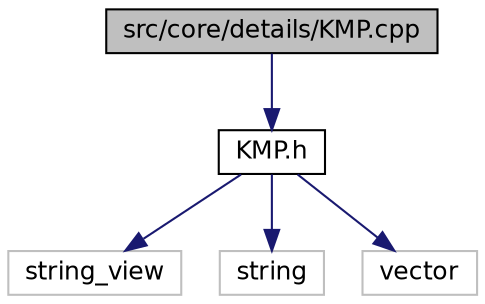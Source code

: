 digraph "src/core/details/KMP.cpp"
{
 // INTERACTIVE_SVG=YES
 // LATEX_PDF_SIZE
  edge [fontname="Helvetica",fontsize="12",labelfontname="Helvetica",labelfontsize="12"];
  node [fontname="Helvetica",fontsize="12",shape=record];
  Node1 [label="src/core/details/KMP.cpp",height=0.2,width=0.4,color="black", fillcolor="grey75", style="filled", fontcolor="black",tooltip=" "];
  Node1 -> Node2 [color="midnightblue",fontsize="12",style="solid"];
  Node2 [label="KMP.h",height=0.2,width=0.4,color="black", fillcolor="white", style="filled",URL="$a00032.html",tooltip=" "];
  Node2 -> Node3 [color="midnightblue",fontsize="12",style="solid"];
  Node3 [label="string_view",height=0.2,width=0.4,color="grey75", fillcolor="white", style="filled",tooltip=" "];
  Node2 -> Node4 [color="midnightblue",fontsize="12",style="solid"];
  Node4 [label="string",height=0.2,width=0.4,color="grey75", fillcolor="white", style="filled",tooltip=" "];
  Node2 -> Node5 [color="midnightblue",fontsize="12",style="solid"];
  Node5 [label="vector",height=0.2,width=0.4,color="grey75", fillcolor="white", style="filled",tooltip=" "];
}
